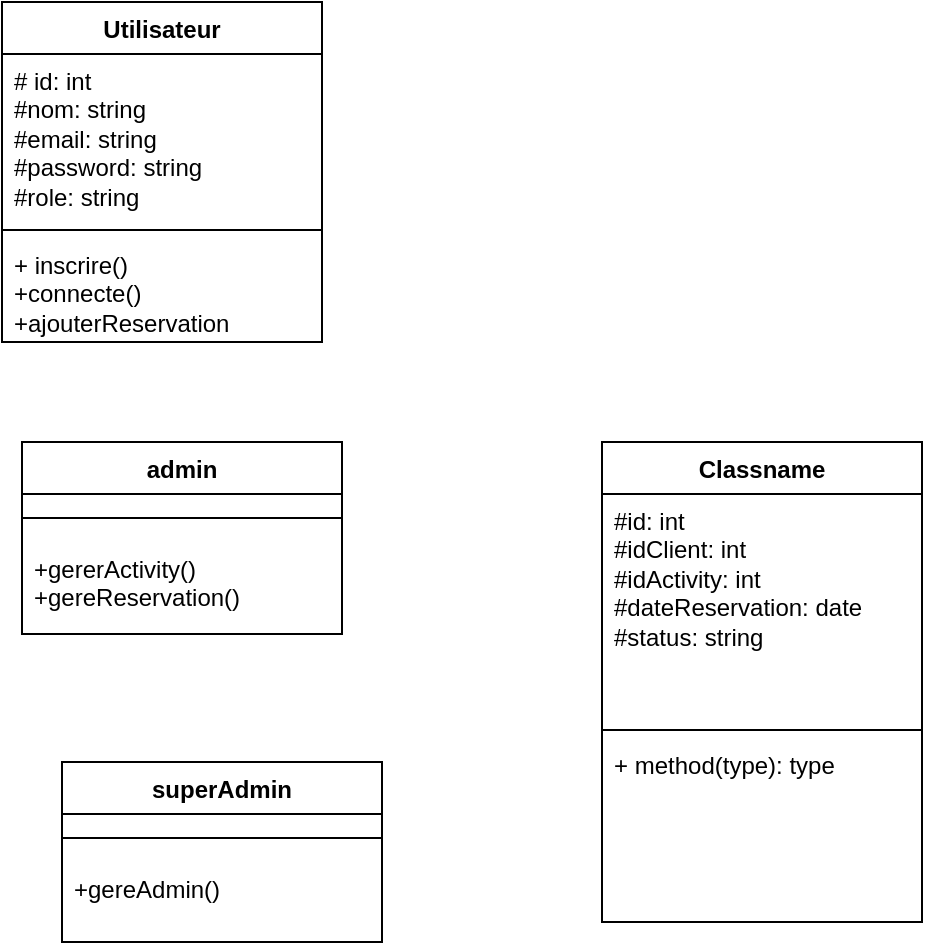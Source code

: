 <mxfile version="25.0.3">
  <diagram name="Page-1" id="WCGrKOc01JcDfQOUkFWE">
    <mxGraphModel dx="1050" dy="522" grid="1" gridSize="10" guides="1" tooltips="1" connect="1" arrows="1" fold="1" page="1" pageScale="1" pageWidth="850" pageHeight="1100" math="0" shadow="0">
      <root>
        <mxCell id="0" />
        <mxCell id="1" parent="0" />
        <mxCell id="nxTyiBHGrP5VyFxq87k7-1" value="Utilisateur" style="swimlane;fontStyle=1;align=center;verticalAlign=top;childLayout=stackLayout;horizontal=1;startSize=26;horizontalStack=0;resizeParent=1;resizeParentMax=0;resizeLast=0;collapsible=1;marginBottom=0;whiteSpace=wrap;html=1;" vertex="1" parent="1">
          <mxGeometry x="100" y="170" width="160" height="170" as="geometry" />
        </mxCell>
        <mxCell id="nxTyiBHGrP5VyFxq87k7-2" value="# id: int&lt;div&gt;#nom: string&lt;/div&gt;&lt;div&gt;#email: string&lt;/div&gt;&lt;div&gt;#password: string&lt;/div&gt;&lt;div&gt;#role: string&lt;/div&gt;" style="text;strokeColor=none;fillColor=none;align=left;verticalAlign=top;spacingLeft=4;spacingRight=4;overflow=hidden;rotatable=0;points=[[0,0.5],[1,0.5]];portConstraint=eastwest;whiteSpace=wrap;html=1;" vertex="1" parent="nxTyiBHGrP5VyFxq87k7-1">
          <mxGeometry y="26" width="160" height="84" as="geometry" />
        </mxCell>
        <mxCell id="nxTyiBHGrP5VyFxq87k7-3" value="" style="line;strokeWidth=1;fillColor=none;align=left;verticalAlign=middle;spacingTop=-1;spacingLeft=3;spacingRight=3;rotatable=0;labelPosition=right;points=[];portConstraint=eastwest;strokeColor=inherit;" vertex="1" parent="nxTyiBHGrP5VyFxq87k7-1">
          <mxGeometry y="110" width="160" height="8" as="geometry" />
        </mxCell>
        <mxCell id="nxTyiBHGrP5VyFxq87k7-4" value="+ inscrire()&lt;div&gt;+connecte()&lt;/div&gt;&lt;div&gt;+ajouterReservation&lt;/div&gt;" style="text;strokeColor=none;fillColor=none;align=left;verticalAlign=top;spacingLeft=4;spacingRight=4;overflow=hidden;rotatable=0;points=[[0,0.5],[1,0.5]];portConstraint=eastwest;whiteSpace=wrap;html=1;" vertex="1" parent="nxTyiBHGrP5VyFxq87k7-1">
          <mxGeometry y="118" width="160" height="52" as="geometry" />
        </mxCell>
        <mxCell id="nxTyiBHGrP5VyFxq87k7-5" value="admin" style="swimlane;fontStyle=1;align=center;verticalAlign=top;childLayout=stackLayout;horizontal=1;startSize=26;horizontalStack=0;resizeParent=1;resizeParentMax=0;resizeLast=0;collapsible=1;marginBottom=0;whiteSpace=wrap;html=1;" vertex="1" parent="1">
          <mxGeometry x="110" y="390" width="160" height="96" as="geometry" />
        </mxCell>
        <mxCell id="nxTyiBHGrP5VyFxq87k7-7" value="" style="line;strokeWidth=1;fillColor=none;align=left;verticalAlign=middle;spacingTop=-1;spacingLeft=3;spacingRight=3;rotatable=0;labelPosition=right;points=[];portConstraint=eastwest;strokeColor=inherit;" vertex="1" parent="nxTyiBHGrP5VyFxq87k7-5">
          <mxGeometry y="26" width="160" height="24" as="geometry" />
        </mxCell>
        <mxCell id="nxTyiBHGrP5VyFxq87k7-8" value="+gererActivity()&lt;div&gt;+gereReservation()&lt;/div&gt;" style="text;strokeColor=none;fillColor=none;align=left;verticalAlign=top;spacingLeft=4;spacingRight=4;overflow=hidden;rotatable=0;points=[[0,0.5],[1,0.5]];portConstraint=eastwest;whiteSpace=wrap;html=1;" vertex="1" parent="nxTyiBHGrP5VyFxq87k7-5">
          <mxGeometry y="50" width="160" height="46" as="geometry" />
        </mxCell>
        <mxCell id="nxTyiBHGrP5VyFxq87k7-9" value="superAdmin" style="swimlane;fontStyle=1;align=center;verticalAlign=top;childLayout=stackLayout;horizontal=1;startSize=26;horizontalStack=0;resizeParent=1;resizeParentMax=0;resizeLast=0;collapsible=1;marginBottom=0;whiteSpace=wrap;html=1;" vertex="1" parent="1">
          <mxGeometry x="130" y="550" width="160" height="90" as="geometry" />
        </mxCell>
        <mxCell id="nxTyiBHGrP5VyFxq87k7-11" value="" style="line;strokeWidth=1;fillColor=none;align=left;verticalAlign=middle;spacingTop=-1;spacingLeft=3;spacingRight=3;rotatable=0;labelPosition=right;points=[];portConstraint=eastwest;strokeColor=inherit;" vertex="1" parent="nxTyiBHGrP5VyFxq87k7-9">
          <mxGeometry y="26" width="160" height="24" as="geometry" />
        </mxCell>
        <mxCell id="nxTyiBHGrP5VyFxq87k7-12" value="+gereAdmin()" style="text;strokeColor=none;fillColor=none;align=left;verticalAlign=top;spacingLeft=4;spacingRight=4;overflow=hidden;rotatable=0;points=[[0,0.5],[1,0.5]];portConstraint=eastwest;whiteSpace=wrap;html=1;" vertex="1" parent="nxTyiBHGrP5VyFxq87k7-9">
          <mxGeometry y="50" width="160" height="40" as="geometry" />
        </mxCell>
        <mxCell id="nxTyiBHGrP5VyFxq87k7-13" value="Classname" style="swimlane;fontStyle=1;align=center;verticalAlign=top;childLayout=stackLayout;horizontal=1;startSize=26;horizontalStack=0;resizeParent=1;resizeParentMax=0;resizeLast=0;collapsible=1;marginBottom=0;whiteSpace=wrap;html=1;" vertex="1" parent="1">
          <mxGeometry x="400" y="390" width="160" height="240" as="geometry" />
        </mxCell>
        <mxCell id="nxTyiBHGrP5VyFxq87k7-14" value="#id: int&lt;div&gt;#idClient: int&lt;/div&gt;&lt;div&gt;#idActivity: int&lt;/div&gt;&lt;div&gt;#dateReservation: date&lt;/div&gt;&lt;div&gt;#status: string&lt;/div&gt;" style="text;strokeColor=none;fillColor=none;align=left;verticalAlign=top;spacingLeft=4;spacingRight=4;overflow=hidden;rotatable=0;points=[[0,0.5],[1,0.5]];portConstraint=eastwest;whiteSpace=wrap;html=1;" vertex="1" parent="nxTyiBHGrP5VyFxq87k7-13">
          <mxGeometry y="26" width="160" height="114" as="geometry" />
        </mxCell>
        <mxCell id="nxTyiBHGrP5VyFxq87k7-15" value="" style="line;strokeWidth=1;fillColor=none;align=left;verticalAlign=middle;spacingTop=-1;spacingLeft=3;spacingRight=3;rotatable=0;labelPosition=right;points=[];portConstraint=eastwest;strokeColor=inherit;" vertex="1" parent="nxTyiBHGrP5VyFxq87k7-13">
          <mxGeometry y="140" width="160" height="8" as="geometry" />
        </mxCell>
        <mxCell id="nxTyiBHGrP5VyFxq87k7-16" value="+ method(type): type" style="text;strokeColor=none;fillColor=none;align=left;verticalAlign=top;spacingLeft=4;spacingRight=4;overflow=hidden;rotatable=0;points=[[0,0.5],[1,0.5]];portConstraint=eastwest;whiteSpace=wrap;html=1;" vertex="1" parent="nxTyiBHGrP5VyFxq87k7-13">
          <mxGeometry y="148" width="160" height="92" as="geometry" />
        </mxCell>
      </root>
    </mxGraphModel>
  </diagram>
</mxfile>
